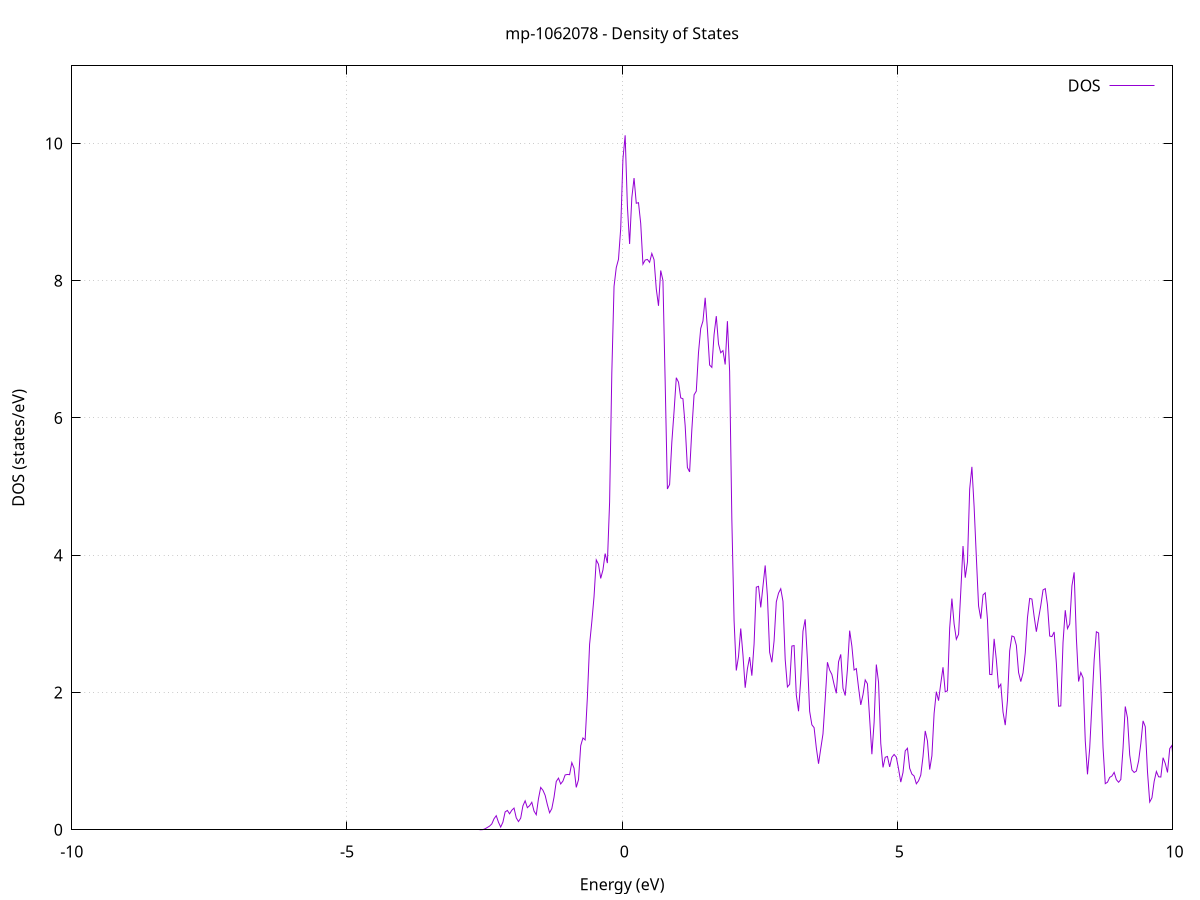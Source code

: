 set title 'mp-1062078 - Density of States'
set xlabel 'Energy (eV)'
set ylabel 'DOS (states/eV)'
set grid
set xrange [-10:10]
set yrange [0:11.130]
set xzeroaxis lt -1
set terminal png size 800,600
set output 'mp-1062078_dos_gnuplot.png'
plot '-' using 1:2 with lines title 'DOS'
-25.065900 0.000000
-25.025500 0.000000
-24.985100 0.000000
-24.944800 0.000000
-24.904400 0.000000
-24.864000 0.000000
-24.823600 0.000000
-24.783200 0.000000
-24.742800 0.000000
-24.702400 0.000000
-24.662000 0.000000
-24.621700 0.000000
-24.581300 0.000000
-24.540900 0.000000
-24.500500 0.000000
-24.460100 0.000000
-24.419700 0.000000
-24.379300 0.000000
-24.338900 0.000000
-24.298600 0.000000
-24.258200 0.000000
-24.217800 0.000000
-24.177400 0.000000
-24.137000 0.000000
-24.096600 0.000000
-24.056200 0.000000
-24.015900 0.000000
-23.975500 0.000000
-23.935100 0.000000
-23.894700 0.000000
-23.854300 0.000000
-23.813900 0.000000
-23.773500 0.000000
-23.733100 0.000000
-23.692800 0.000000
-23.652400 0.000000
-23.612000 0.000000
-23.571600 0.000000
-23.531200 0.000000
-23.490800 0.000000
-23.450400 0.000000
-23.410000 0.000000
-23.369700 0.000000
-23.329300 0.000000
-23.288900 0.000000
-23.248500 0.000000
-23.208100 0.000000
-23.167700 0.000000
-23.127300 0.000000
-23.087000 0.000000
-23.046600 0.000000
-23.006200 0.000000
-22.965800 0.000000
-22.925400 0.000000
-22.885000 0.000000
-22.844600 0.000000
-22.804200 0.000000
-22.763900 0.000000
-22.723500 0.000000
-22.683100 0.000000
-22.642700 0.000000
-22.602300 0.000000
-22.561900 0.000000
-22.521500 0.000000
-22.481100 0.000000
-22.440800 0.000000
-22.400400 0.000000
-22.360000 0.000000
-22.319600 0.000000
-22.279200 0.000000
-22.238800 0.000000
-22.198400 0.000000
-22.158100 0.000000
-22.117700 0.000000
-22.077300 0.000000
-22.036900 0.000000
-21.996500 0.000000
-21.956100 0.000000
-21.915700 0.000000
-21.875300 0.000000
-21.835000 0.000000
-21.794600 0.000000
-21.754200 0.000000
-21.713800 0.000000
-21.673400 0.000000
-21.633000 0.000000
-21.592600 0.000000
-21.552200 0.000000
-21.511900 0.005200
-21.471500 0.217100
-21.431100 2.889400
-21.390700 13.402800
-21.350300 26.013000
-21.309900 28.798000
-21.269500 20.493300
-21.229200 10.901700
-21.188800 16.950700
-21.148400 19.977100
-21.108000 7.896100
-21.067600 0.980800
-21.027200 0.037200
-20.986800 0.000400
-20.946400 0.000000
-20.906100 0.000000
-20.865700 0.000000
-20.825300 0.000000
-20.784900 0.000000
-20.744500 0.000000
-20.704100 0.000000
-20.663700 0.000000
-20.623300 0.000000
-20.583000 0.000000
-20.542600 0.000000
-20.502200 0.000000
-20.461800 0.000000
-20.421400 0.000000
-20.381000 0.000000
-20.340600 0.000000
-20.300300 0.000000
-20.259900 0.000000
-20.219500 0.000000
-20.179100 0.000000
-20.138700 0.000000
-20.098300 0.000000
-20.057900 0.000000
-20.017500 0.000000
-19.977200 0.000000
-19.936800 0.000000
-19.896400 0.000000
-19.856000 0.000000
-19.815600 0.000000
-19.775200 0.000000
-19.734800 0.000000
-19.694400 0.000000
-19.654100 0.000000
-19.613700 0.000000
-19.573300 0.000000
-19.532900 0.000000
-19.492500 0.000000
-19.452100 0.000000
-19.411700 0.000000
-19.371400 0.000000
-19.331000 0.000000
-19.290600 0.000000
-19.250200 0.000000
-19.209800 0.000000
-19.169400 0.000000
-19.129000 0.000000
-19.088600 0.000000
-19.048300 0.000000
-19.007900 0.000000
-18.967500 0.000000
-18.927100 0.000000
-18.886700 0.000000
-18.846300 0.000000
-18.805900 0.000000
-18.765500 0.000000
-18.725200 0.000000
-18.684800 0.000000
-18.644400 0.000000
-18.604000 0.000000
-18.563600 0.000000
-18.523200 0.000000
-18.482800 0.000000
-18.442500 0.000000
-18.402100 0.000000
-18.361700 0.000000
-18.321300 0.000000
-18.280900 0.000000
-18.240500 0.000000
-18.200100 0.000000
-18.159700 0.000000
-18.119400 0.000000
-18.079000 0.000000
-18.038600 0.000000
-17.998200 0.000000
-17.957800 0.000000
-17.917400 0.000000
-17.877000 0.000000
-17.836600 0.000000
-17.796300 0.000000
-17.755900 0.000000
-17.715500 0.000000
-17.675100 0.000000
-17.634700 0.000000
-17.594300 0.000000
-17.553900 0.000000
-17.513600 0.000000
-17.473200 0.000000
-17.432800 0.000000
-17.392400 0.000000
-17.352000 0.000000
-17.311600 0.000000
-17.271200 0.000000
-17.230800 0.000000
-17.190500 0.000000
-17.150100 0.000000
-17.109700 0.000000
-17.069300 0.000000
-17.028900 0.000000
-16.988500 0.000000
-16.948100 0.000000
-16.907700 0.000000
-16.867400 0.000000
-16.827000 0.000000
-16.786600 0.000000
-16.746200 0.000000
-16.705800 0.000000
-16.665400 0.000000
-16.625000 0.000000
-16.584700 0.000000
-16.544300 0.000000
-16.503900 0.000000
-16.463500 0.000000
-16.423100 0.000000
-16.382700 0.000000
-16.342300 0.000000
-16.301900 0.000000
-16.261600 0.000000
-16.221200 0.000000
-16.180800 0.000000
-16.140400 0.000000
-16.100000 0.000000
-16.059600 0.000000
-16.019200 0.000000
-15.978800 0.000000
-15.938500 0.000000
-15.898100 0.000000
-15.857700 0.000000
-15.817300 0.000000
-15.776900 0.000000
-15.736500 0.000000
-15.696100 0.000000
-15.655800 0.000000
-15.615400 0.000000
-15.575000 0.000000
-15.534600 0.000000
-15.494200 0.000000
-15.453800 0.000000
-15.413400 0.000000
-15.373000 0.000000
-15.332700 0.000000
-15.292300 0.000000
-15.251900 0.000000
-15.211500 0.000000
-15.171100 0.000000
-15.130700 0.000000
-15.090300 0.000000
-15.049900 0.000000
-15.009600 0.000000
-14.969200 0.000000
-14.928800 0.000000
-14.888400 0.000000
-14.848000 0.000000
-14.807600 0.000000
-14.767200 0.000000
-14.726900 0.000000
-14.686500 0.000000
-14.646100 0.000000
-14.605700 0.000000
-14.565300 0.000000
-14.524900 0.000000
-14.484500 0.000000
-14.444100 0.000000
-14.403800 0.000000
-14.363400 0.000000
-14.323000 0.000000
-14.282600 0.000000
-14.242200 0.000000
-14.201800 0.000000
-14.161400 0.000000
-14.121000 0.000000
-14.080700 0.000000
-14.040300 0.000000
-13.999900 0.000000
-13.959500 0.000000
-13.919100 0.000000
-13.878700 0.000000
-13.838300 0.000000
-13.798000 0.000000
-13.757600 0.000000
-13.717200 0.000000
-13.676800 0.000000
-13.636400 0.000000
-13.596000 0.000000
-13.555600 0.000000
-13.515200 0.000000
-13.474900 0.000000
-13.434500 0.000000
-13.394100 0.000000
-13.353700 0.000000
-13.313300 0.000000
-13.272900 0.000000
-13.232500 0.000000
-13.192200 0.000000
-13.151800 0.000000
-13.111400 0.000000
-13.071000 0.000000
-13.030600 0.000000
-12.990200 0.000000
-12.949800 0.000000
-12.909400 0.000000
-12.869100 0.000000
-12.828700 0.000000
-12.788300 0.000000
-12.747900 0.000000
-12.707500 0.000000
-12.667100 0.000000
-12.626700 0.000000
-12.586300 0.000000
-12.546000 0.000000
-12.505600 0.000000
-12.465200 0.000000
-12.424800 0.000000
-12.384400 0.000000
-12.344000 0.000000
-12.303600 0.000000
-12.263300 0.000000
-12.222900 0.000000
-12.182500 0.000000
-12.142100 0.000000
-12.101700 0.000000
-12.061300 0.000000
-12.020900 0.000000
-11.980500 0.000000
-11.940200 0.000000
-11.899800 0.000000
-11.859400 0.000000
-11.819000 0.000000
-11.778600 0.000000
-11.738200 0.000000
-11.697800 0.000000
-11.657400 0.000000
-11.617100 0.000000
-11.576700 0.000000
-11.536300 0.000000
-11.495900 0.000000
-11.455500 0.000000
-11.415100 0.000000
-11.374700 0.000000
-11.334400 0.000000
-11.294000 0.000000
-11.253600 0.000000
-11.213200 0.000000
-11.172800 0.000000
-11.132400 0.000000
-11.092000 0.000000
-11.051600 0.000000
-11.011300 0.000000
-10.970900 0.000000
-10.930500 0.000000
-10.890100 0.000000
-10.849700 0.000000
-10.809300 0.000000
-10.768900 0.000000
-10.728500 0.000000
-10.688200 0.000000
-10.647800 0.000000
-10.607400 0.000000
-10.567000 0.000000
-10.526600 0.000000
-10.486200 0.000000
-10.445800 0.000000
-10.405500 0.000000
-10.365100 0.000000
-10.324700 0.000000
-10.284300 0.000000
-10.243900 0.000000
-10.203500 0.000000
-10.163100 0.000000
-10.122700 0.000000
-10.082400 0.000000
-10.042000 0.000000
-10.001600 0.000000
-9.961200 0.000000
-9.920800 0.000000
-9.880400 0.000000
-9.840000 0.000000
-9.799600 0.000000
-9.759300 0.000000
-9.718900 0.000000
-9.678500 0.000000
-9.638100 0.000000
-9.597700 0.000000
-9.557300 0.000000
-9.516900 0.000000
-9.476600 0.000000
-9.436200 0.000000
-9.395800 0.000000
-9.355400 0.000000
-9.315000 0.000000
-9.274600 0.000000
-9.234200 0.000000
-9.193800 0.000000
-9.153500 0.000000
-9.113100 0.000000
-9.072700 0.000000
-9.032300 0.000000
-8.991900 0.000000
-8.951500 0.000000
-8.911100 0.000000
-8.870700 0.000000
-8.830400 0.000000
-8.790000 0.000000
-8.749600 0.000000
-8.709200 0.000000
-8.668800 0.000000
-8.628400 0.000000
-8.588000 0.000000
-8.547700 0.000000
-8.507300 0.000000
-8.466900 0.000000
-8.426500 0.000000
-8.386100 0.000000
-8.345700 0.000000
-8.305300 0.000000
-8.264900 0.000000
-8.224600 0.000000
-8.184200 0.000000
-8.143800 0.000000
-8.103400 0.000000
-8.063000 0.000000
-8.022600 0.000000
-7.982200 0.000000
-7.941800 0.000000
-7.901500 0.000000
-7.861100 0.000000
-7.820700 0.000000
-7.780300 0.000000
-7.739900 0.000000
-7.699500 0.000000
-7.659100 0.000000
-7.618800 0.000000
-7.578400 0.000000
-7.538000 0.000000
-7.497600 0.000000
-7.457200 0.000000
-7.416800 0.000000
-7.376400 0.000000
-7.336000 0.000000
-7.295700 0.000000
-7.255300 0.000000
-7.214900 0.000000
-7.174500 0.000000
-7.134100 0.000000
-7.093700 0.000000
-7.053300 0.000000
-7.012900 0.000000
-6.972600 0.000000
-6.932200 0.000000
-6.891800 0.000000
-6.851400 0.000000
-6.811000 0.000000
-6.770600 0.000000
-6.730200 0.000000
-6.689900 0.000000
-6.649500 0.000000
-6.609100 0.000000
-6.568700 0.000000
-6.528300 0.000000
-6.487900 0.000000
-6.447500 0.000000
-6.407100 0.000000
-6.366800 0.000000
-6.326400 0.000000
-6.286000 0.000000
-6.245600 0.000000
-6.205200 0.000000
-6.164800 0.000000
-6.124400 0.000000
-6.084000 0.000000
-6.043700 0.000000
-6.003300 0.000000
-5.962900 0.000000
-5.922500 0.000000
-5.882100 0.000000
-5.841700 0.000000
-5.801300 0.000000
-5.761000 0.000000
-5.720600 0.000000
-5.680200 0.000000
-5.639800 0.000000
-5.599400 0.000000
-5.559000 0.000000
-5.518600 0.000000
-5.478200 0.000000
-5.437900 0.000000
-5.397500 0.000000
-5.357100 0.000000
-5.316700 0.000000
-5.276300 0.000000
-5.235900 0.000000
-5.195500 0.000000
-5.155100 0.000000
-5.114800 0.000000
-5.074400 0.000000
-5.034000 0.000000
-4.993600 0.000000
-4.953200 0.000000
-4.912800 0.000000
-4.872400 0.000000
-4.832100 0.000000
-4.791700 0.000000
-4.751300 0.000000
-4.710900 0.000000
-4.670500 0.000000
-4.630100 0.000000
-4.589700 0.000000
-4.549300 0.000000
-4.509000 0.000000
-4.468600 0.000000
-4.428200 0.000000
-4.387800 0.000000
-4.347400 0.000000
-4.307000 0.000000
-4.266600 0.000000
-4.226200 0.000000
-4.185900 0.000000
-4.145500 0.000000
-4.105100 0.000000
-4.064700 0.000000
-4.024300 0.000000
-3.983900 0.000000
-3.943500 0.000000
-3.903200 0.000000
-3.862800 0.000000
-3.822400 0.000000
-3.782000 0.000000
-3.741600 0.000000
-3.701200 0.000000
-3.660800 0.000000
-3.620400 0.000000
-3.580100 0.000000
-3.539700 0.000000
-3.499300 0.000000
-3.458900 0.000000
-3.418500 0.000000
-3.378100 0.000000
-3.337700 0.000000
-3.297300 0.000000
-3.257000 0.000000
-3.216600 0.000000
-3.176200 0.000000
-3.135800 0.000000
-3.095400 0.000000
-3.055000 0.000000
-3.014600 0.000000
-2.974300 0.000000
-2.933900 0.000000
-2.893500 0.000000
-2.853100 0.000000
-2.812700 0.000000
-2.772300 0.000000
-2.731900 0.000000
-2.691500 0.000000
-2.651200 0.000000
-2.610800 0.000000
-2.570400 0.000100
-2.530000 0.002500
-2.489600 0.014700
-2.449200 0.033900
-2.408800 0.053700
-2.368400 0.084900
-2.328100 0.160300
-2.287700 0.205400
-2.247300 0.110400
-2.206900 0.039400
-2.166500 0.110800
-2.126100 0.259900
-2.085700 0.282100
-2.045400 0.232500
-2.005000 0.284600
-1.964600 0.316100
-1.924200 0.174300
-1.883800 0.119700
-1.843400 0.169000
-1.803000 0.348900
-1.762600 0.422100
-1.722300 0.322200
-1.681900 0.351100
-1.641500 0.400600
-1.601100 0.272500
-1.560700 0.219300
-1.520300 0.452700
-1.479900 0.617500
-1.439500 0.576200
-1.399200 0.502100
-1.358800 0.366300
-1.318400 0.248000
-1.278000 0.307800
-1.237600 0.475000
-1.197200 0.703900
-1.156800 0.752600
-1.116500 0.667400
-1.076100 0.709300
-1.035700 0.799000
-0.995300 0.806000
-0.954900 0.803000
-0.914500 0.978500
-0.874100 0.897300
-0.833700 0.617400
-0.793400 0.728700
-0.753000 1.224600
-0.712600 1.337500
-0.672200 1.309200
-0.631800 1.929700
-0.591400 2.702400
-0.551000 3.030200
-0.510600 3.397700
-0.470300 3.932000
-0.429900 3.869200
-0.389500 3.662200
-0.349100 3.785200
-0.308700 4.024000
-0.268300 3.885700
-0.227900 4.774400
-0.187600 6.659400
-0.147200 7.917100
-0.106800 8.191000
-0.066400 8.312000
-0.026000 8.762500
0.014400 9.771700
0.054800 10.118200
0.095200 9.090700
0.135500 8.535400
0.175900 9.209400
0.216300 9.496000
0.256700 9.128200
0.297100 9.136600
0.337500 8.833500
0.377900 8.240300
0.418300 8.300700
0.458600 8.310200
0.499000 8.267900
0.539400 8.396700
0.579800 8.305600
0.620200 7.880200
0.660600 7.634300
0.701000 8.148800
0.741300 8.004000
0.781700 6.524700
0.822100 4.965200
0.862500 5.030800
0.902900 5.648400
0.943300 6.095200
0.983700 6.586500
1.024100 6.522000
1.064400 6.292800
1.104800 6.279700
1.145200 5.885500
1.185600 5.277300
1.226000 5.214100
1.266400 5.829300
1.306800 6.337200
1.347200 6.390900
1.387500 6.955000
1.427900 7.304700
1.468300 7.412200
1.508700 7.751300
1.549100 7.297800
1.589500 6.771000
1.629900 6.737100
1.670200 7.213400
1.710600 7.483800
1.751000 7.077400
1.791400 6.950000
1.831800 6.981500
1.872200 6.779000
1.912600 7.410800
1.953000 6.677600
1.993300 4.518300
2.033700 3.049800
2.074100 2.320600
2.114500 2.525400
2.154900 2.932700
2.195300 2.548900
2.235700 2.069600
2.276100 2.346100
2.316400 2.516600
2.356800 2.245500
2.397200 2.706400
2.437600 3.535100
2.478000 3.546600
2.518400 3.240000
2.558800 3.548700
2.599100 3.851500
2.639500 3.404800
2.679900 2.586300
2.720300 2.440000
2.760700 2.752600
2.801100 3.320600
2.841500 3.447600
2.881900 3.511700
2.922200 3.328800
2.962600 2.482500
3.003000 2.080900
3.043400 2.118700
3.083800 2.676800
3.124200 2.684100
3.164600 1.964700
3.205000 1.727000
3.245300 2.190400
3.285700 2.892900
3.326100 3.066700
3.366500 2.476300
3.406900 1.726100
3.447300 1.529600
3.487700 1.488400
3.528000 1.195500
3.568400 0.961900
3.608800 1.182500
3.649200 1.397100
3.689600 1.896400
3.730000 2.440900
3.770400 2.326800
3.810800 2.262500
3.851100 2.116800
3.891500 1.988300
3.931900 2.446600
3.972300 2.555500
4.012700 2.061400
4.053100 1.955500
4.093500 2.337100
4.133900 2.901600
4.174200 2.676400
4.214600 2.327500
4.255000 2.348400
4.295400 2.071800
4.335800 1.819600
4.376200 1.968000
4.416600 2.183300
4.456900 2.127100
4.497300 1.617100
4.537700 1.100500
4.578100 1.564600
4.618500 2.407500
4.658900 2.149500
4.699300 1.257200
4.739700 0.908500
4.780000 1.056500
4.820400 1.068500
4.860800 0.915900
4.901200 1.056500
4.941600 1.097400
4.982000 1.058500
5.022400 0.887500
5.062800 0.694400
5.103100 0.835500
5.143500 1.149500
5.183900 1.188100
5.224300 0.896400
5.264700 0.811900
5.305100 0.783900
5.345500 0.669900
5.385800 0.713000
5.426200 0.796600
5.466600 1.065600
5.507000 1.440400
5.547400 1.294400
5.587800 0.877400
5.628200 1.077600
5.668600 1.696200
5.708900 2.012500
5.749300 1.881100
5.789700 2.132000
5.830100 2.368000
5.870500 2.009500
5.910900 2.025700
5.951300 2.938500
5.991700 3.368900
6.032000 2.998800
6.072400 2.775400
6.112800 2.848300
6.153200 3.473700
6.193600 4.134000
6.234000 3.672900
6.274400 3.900500
6.314700 4.965400
6.355100 5.287900
6.395500 4.704900
6.435900 3.971800
6.476300 3.261200
6.516700 3.074500
6.557100 3.421000
6.597500 3.452000
6.637800 3.064100
6.678200 2.264000
6.718600 2.260700
6.759000 2.781700
6.799400 2.475800
6.839800 2.072300
6.880200 2.120900
6.920500 1.714900
6.960900 1.524800
7.001300 1.885800
7.041700 2.607900
7.082100 2.824300
7.122500 2.809600
7.162900 2.686900
7.203300 2.290100
7.243600 2.158800
7.284000 2.284600
7.324400 2.576300
7.364800 3.091000
7.405200 3.370800
7.445600 3.361300
7.486000 3.108400
7.526400 2.885700
7.566700 3.081400
7.607100 3.268600
7.647500 3.494100
7.687900 3.513400
7.728300 3.278200
7.768700 2.822800
7.809100 2.814700
7.849400 2.882700
7.889800 2.426000
7.930200 1.800600
7.970600 1.804300
8.011000 2.731000
8.051400 3.199000
8.091800 2.931200
8.132200 2.997500
8.172500 3.553800
8.212900 3.750900
8.253300 2.794500
8.293700 2.160300
8.334100 2.291600
8.374500 2.213300
8.414900 1.296400
8.455300 0.807800
8.495600 1.189100
8.536000 1.829300
8.576400 2.472200
8.616800 2.884900
8.657200 2.867400
8.697600 2.100900
8.738000 1.196300
8.778300 0.672200
8.818700 0.692800
8.859100 0.763300
8.899500 0.783200
8.939900 0.836900
8.980300 0.730100
9.020700 0.692300
9.061100 0.732400
9.101400 1.189000
9.141800 1.796200
9.182200 1.630800
9.222600 1.089500
9.263000 0.871800
9.303400 0.834900
9.343800 0.855600
9.384200 1.002600
9.424500 1.257700
9.464900 1.586700
9.505300 1.502000
9.545700 0.844600
9.586100 0.404400
9.626500 0.466200
9.666900 0.704900
9.707200 0.849200
9.747600 0.772000
9.788000 0.768400
9.828400 1.050200
9.868800 0.965900
9.909200 0.835300
9.949600 1.182800
9.990000 1.229400
10.030300 0.806100
10.070700 0.556000
10.111100 0.541000
10.151500 0.557900
10.191900 0.453900
10.232300 0.518700
10.272700 0.770200
10.313100 0.737100
10.353400 0.657800
10.393800 0.688900
10.434200 0.825300
10.474600 1.177800
10.515000 1.288400
10.555400 1.303100
10.595800 1.057600
10.636100 0.865200
10.676500 0.783200
10.716900 0.504900
10.757300 0.516300
10.797700 0.875700
10.838100 0.958100
10.878500 0.691400
10.918900 0.365700
10.959200 0.289200
10.999600 0.591300
11.040000 0.771000
11.080400 0.706800
11.120800 0.608100
11.161200 0.443700
11.201600 0.626700
11.242000 0.772100
11.282300 0.687400
11.322700 0.523200
11.363100 0.397400
11.403500 0.548700
11.443900 0.691700
11.484300 0.826400
11.524700 1.004800
11.565000 0.946700
11.605400 0.684100
11.645800 0.586200
11.686200 0.641600
11.726600 0.559600
11.767000 0.739600
11.807400 0.640700
11.847800 0.387400
11.888100 0.666500
11.928500 0.848700
11.968900 0.703300
12.009300 0.483100
12.049700 0.334400
12.090100 0.546800
12.130500 0.745300
12.170900 0.564600
12.211200 0.399700
12.251600 0.411500
12.292000 0.660500
12.332400 0.979200
12.372800 1.076100
12.413200 1.482500
12.453600 1.998800
12.493900 2.149100
12.534300 2.283100
12.574700 2.905600
12.615100 3.036900
12.655500 3.199800
12.695900 3.740500
12.736300 3.446400
12.776700 2.753900
12.817000 2.297300
12.857400 1.878100
12.897800 1.500100
12.938200 1.202600
12.978600 1.143400
13.019000 1.491000
13.059400 2.153100
13.099800 2.215300
13.140100 1.979800
13.180500 2.191700
13.220900 2.528800
13.261300 2.692500
13.301700 2.878100
13.342100 2.363500
13.382500 1.800800
13.422800 1.884400
13.463200 1.830900
13.503600 1.622000
13.544000 2.053200
13.584400 2.199900
13.624800 1.900600
13.665200 1.666400
13.705600 1.437200
13.745900 1.502300
13.786300 2.278400
13.826700 3.337300
13.867100 3.411600
13.907500 2.934800
13.947900 2.263800
13.988300 1.598900
14.028700 1.424700
14.069000 1.442900
14.109400 1.363300
14.149800 1.363700
14.190200 1.500500
14.230600 1.735500
14.271000 1.793300
14.311400 1.721600
14.351700 1.387700
14.392100 1.423300
14.432500 2.026700
14.472900 2.103500
14.513300 2.069400
14.553700 1.945900
14.594100 1.696800
14.634500 1.610800
14.674800 2.011800
14.715200 2.972900
14.755600 3.305800
14.796000 2.739900
14.836400 2.589300
14.876800 2.560800
14.917200 2.212000
14.957600 2.253600
14.997900 2.311600
15.038300 2.250200
15.078700 2.217700
15.119100 2.110600
15.159500 1.868700
15.199900 1.854600
15.240300 1.737400
15.280600 1.765200
15.321000 2.221700
15.361400 2.354400
15.401800 2.274400
15.442200 2.393000
15.482600 2.265300
15.523000 1.705200
15.563400 1.281100
15.603700 1.133700
15.644100 1.247700
15.684500 1.171800
15.724900 0.969200
15.765300 1.047900
15.805700 1.366700
15.846100 1.332000
15.886500 1.218800
15.926800 1.223900
15.967200 1.119200
16.007600 1.004900
16.048000 0.978200
16.088400 1.370500
16.128800 1.842000
16.169200 1.953200
16.209500 2.032100
16.249900 2.044800
16.290300 1.622900
16.330700 1.614000
16.371100 1.781400
16.411500 1.628300
16.451900 1.490600
16.492300 1.401100
16.532600 1.425000
16.573000 1.601000
16.613400 1.718900
16.653800 1.781700
16.694200 2.174100
16.734600 2.187700
16.775000 1.812200
16.815400 1.702500
16.855700 1.534700
16.896100 1.528100
16.936500 2.110800
16.976900 2.483200
17.017300 2.197900
17.057700 1.908400
17.098100 1.565700
17.138400 1.507200
17.178800 1.847000
17.219200 2.221100
17.259600 2.481400
17.300000 2.589200
17.340400 2.306600
17.380800 1.887600
17.421200 1.757800
17.461500 2.213800
17.501900 2.377700
17.542300 1.973800
17.582700 1.925600
17.623100 2.358400
17.663500 2.578300
17.703900 2.465300
17.744300 2.583400
17.784600 2.828900
17.825000 3.062900
17.865400 3.034400
17.905800 2.624900
17.946200 2.431400
17.986600 2.666500
18.027000 2.459800
18.067300 1.944200
18.107700 2.194100
18.148100 2.500200
18.188500 2.510300
18.228900 2.454000
18.269300 2.179600
18.309700 1.787600
18.350100 1.758300
18.390400 2.106300
18.430800 2.432900
18.471200 2.267100
18.511600 1.702900
18.552000 1.418200
18.592400 1.784200
18.632800 2.162000
18.673200 2.473000
18.713500 2.974600
18.753900 3.300100
18.794300 3.110100
18.834700 2.469200
18.875100 1.700500
18.915500 1.183700
18.955900 1.262200
18.996200 1.748700
19.036600 1.865300
19.077000 1.664900
19.117400 1.824800
19.157800 2.191900
19.198200 2.258700
19.238600 2.118000
19.279000 2.114800
19.319300 2.486600
19.359700 2.834900
19.400100 2.613800
19.440500 2.493700
19.480900 3.127200
19.521300 3.226800
19.561700 2.024600
19.602100 1.132900
19.642400 1.144500
19.682800 1.353300
19.723200 1.798100
19.763600 2.304000
19.804000 2.335000
19.844400 2.391300
19.884800 2.487700
19.925100 1.987200
19.965500 1.538700
20.005900 1.709000
20.046300 1.886200
20.086700 1.667500
20.127100 1.393400
20.167500 1.146400
20.207900 0.994600
20.248200 1.329300
20.288600 2.240200
20.329000 2.357600
20.369400 2.154400
20.409800 2.195400
20.450200 2.288400
20.490600 2.340700
20.531000 2.168200
20.571300 2.254400
20.611700 2.359500
20.652100 2.437500
20.692500 2.342500
20.732900 2.066100
20.773300 2.440800
20.813700 2.948200
20.854000 2.630000
20.894400 2.513900
20.934800 2.826400
20.975200 2.987100
21.015600 3.487000
21.056000 3.839000
21.096400 3.576300
21.136800 3.073200
21.177100 2.493000
21.217500 2.634700
21.257900 3.121500
21.298300 3.065800
21.338700 2.945700
21.379100 2.891800
21.419500 2.978500
21.459900 2.896100
21.500200 2.494100
21.540600 2.413900
21.581000 2.785400
21.621400 2.703300
21.661800 2.160400
21.702200 1.713100
21.742600 1.617500
21.782900 1.972500
21.823300 2.445300
21.863700 2.480200
21.904100 1.924000
21.944500 1.857300
21.984900 1.921500
22.025300 1.689000
22.065700 1.978700
22.106000 2.823800
22.146400 2.802000
22.186800 1.990000
22.227200 1.804400
22.267600 2.410300
22.308000 2.761800
22.348400 2.788100
22.388800 2.553700
22.429100 2.114100
22.469500 2.095000
22.509900 2.549400
22.550300 2.616000
22.590700 2.268800
22.631100 1.755500
22.671500 1.697100
22.711800 2.175400
22.752200 2.429000
22.792600 2.462000
22.833000 2.569300
22.873400 2.396100
22.913800 2.131700
22.954200 2.087700
22.994600 2.030600
23.034900 1.962600
23.075300 1.928800
23.115700 1.760500
23.156100 1.753000
23.196500 2.136900
23.236900 2.181900
23.277300 2.035400
23.317700 2.119400
23.358000 2.098000
23.398400 2.157400
23.438800 2.078800
23.479200 1.893000
23.519600 1.825600
23.560000 2.037800
23.600400 2.164000
23.640700 2.260000
23.681100 2.707600
23.721500 2.597400
23.761900 2.039700
23.802300 1.784500
23.842700 1.580600
23.883100 1.485000
23.923500 2.020500
23.963800 2.329000
24.004200 2.512600
24.044600 2.627600
24.085000 2.382500
24.125400 2.265900
24.165800 2.207400
24.206200 2.117000
24.246600 2.390300
24.286900 2.789600
24.327300 3.262100
24.367700 3.357000
24.408100 2.687400
24.448500 2.216200
24.488900 2.150200
24.529300 1.988800
24.569600 1.906700
24.610000 2.008800
24.650400 2.309000
24.690800 2.334600
24.731200 2.143400
24.771600 2.009200
24.812000 2.040700
24.852400 1.800800
24.892700 1.822400
24.933100 2.165900
24.973500 2.703600
25.013900 3.094800
25.054300 2.928500
25.094700 2.560900
25.135100 2.246200
25.175500 2.092500
25.215800 3.863700
25.256200 17.399800
25.296600 42.376600
25.337000 36.019100
25.377400 11.942900
25.417800 3.763700
25.458200 2.752300
25.498500 2.598700
25.538900 2.657800
25.579300 9.590600
25.619700 46.736200
25.660100 85.969700
25.700500 51.810600
25.740900 11.935200
25.781300 3.153800
25.821600 2.012500
25.862000 1.514600
25.902400 1.730900
25.942800 2.279900
25.983200 2.982900
26.023600 3.168200
26.064000 2.913600
26.104300 3.141700
26.144700 3.397700
26.185100 2.554900
26.225500 1.590900
26.265900 1.383000
26.306300 1.899300
26.346700 2.561200
26.387100 3.054400
26.427400 3.713000
26.467800 4.243500
26.508200 3.880100
26.548600 3.381600
26.589000 3.175200
26.629400 2.933500
26.669800 2.797100
26.710200 3.038900
26.750500 3.173400
26.790900 3.474000
26.831300 3.392200
26.871700 2.952000
26.912100 2.629200
26.952500 2.401700
26.992900 2.445000
27.033200 2.498700
27.073600 2.532100
27.114000 2.511900
27.154400 2.423800
27.194800 2.474600
27.235200 2.370900
27.275600 2.340600
27.316000 2.191900
27.356300 2.233800
27.396700 2.273500
27.437100 2.101300
27.477500 2.028900
27.517900 1.830600
27.558300 1.732400
27.598700 1.637200
27.639100 1.564700
27.679400 2.008400
27.719800 2.035400
27.760200 1.507500
27.800600 1.641200
27.841000 2.294000
27.881400 2.521300
27.921800 2.358700
27.962100 2.644100
28.002500 2.642700
28.042900 2.380700
28.083300 2.476200
28.123700 2.455500
28.164100 1.963800
28.204500 1.930300
28.244900 2.471100
28.285200 2.947800
28.325600 2.705800
28.366000 2.167600
28.406400 2.021200
28.446800 1.887900
28.487200 1.727100
28.527600 1.851700
28.568000 2.018600
28.608300 2.010800
28.648700 2.218300
28.689100 2.329000
28.729500 2.154600
28.769900 1.888000
28.810300 2.083500
28.850700 2.332100
28.891000 2.195000
28.931400 2.157600
28.971800 2.459800
29.012200 2.281700
29.052600 1.534600
29.093000 1.407800
29.133400 1.962900
29.173800 2.391300
29.214100 2.262600
29.254500 1.967200
29.294900 2.513700
29.335300 3.310200
29.375700 2.975400
29.416100 2.233900
29.456500 1.929600
29.496900 1.998000
29.537200 2.651900
29.577600 3.332900
29.618000 3.368400
29.658400 3.316800
29.698800 2.995000
29.739200 2.512700
29.779600 2.243000
29.819900 2.190900
29.860300 2.331600
29.900700 2.534200
29.941100 3.014500
29.981500 3.363300
30.021900 3.139900
30.062300 3.000600
30.102700 3.113400
30.143000 3.172900
30.183400 2.647400
30.223800 2.230900
30.264200 2.648000
30.304600 3.527900
30.345000 3.607600
30.385400 2.433000
30.425800 1.875800
30.466100 2.247900
30.506500 3.009100
30.546900 3.102200
30.587300 2.006300
30.627700 1.257100
30.668100 1.360600
30.708500 1.973300
30.748800 2.582100
30.789200 2.817100
30.829600 2.776900
30.870000 2.738400
30.910400 2.944700
30.950800 2.773400
30.991200 2.420700
31.031600 2.264000
31.071900 1.709500
31.112300 1.421400
31.152700 1.810000
31.193100 2.080200
31.233500 2.526800
31.273900 2.616300
31.314300 2.153500
31.354700 1.920300
31.395000 1.983800
31.435400 2.162400
31.475800 2.601300
31.516200 2.799900
31.556600 2.344200
31.597000 2.608100
31.637400 3.530800
31.677700 3.472600
31.718100 2.822000
31.758500 2.412800
31.798900 2.214200
31.839300 2.400600
31.879700 2.611500
31.920100 2.814700
31.960500 2.895300
32.000800 2.807300
32.041200 2.948100
32.081600 3.069100
32.122000 2.617300
32.162400 2.200900
32.202800 2.450100
32.243200 2.720200
32.283600 3.209900
32.323900 3.274200
32.364300 2.870200
32.404700 2.601400
32.445100 2.610200
32.485500 2.617400
32.525900 2.962700
32.566300 3.521300
32.606600 3.761300
32.647000 3.690600
32.687400 3.564900
32.727800 3.546500
32.768200 3.137800
32.808600 2.690800
32.849000 3.238800
32.889400 3.297000
32.929700 2.683300
32.970100 2.366000
33.010500 2.782700
33.050900 3.383600
33.091300 3.463400
33.131700 3.176000
33.172100 2.789500
33.212500 2.578600
33.252800 2.620500
33.293200 2.567800
33.333600 2.874200
33.374000 3.678400
33.414400 3.702100
33.454800 2.914400
33.495200 2.358300
33.535500 2.332700
33.575900 2.359300
33.616300 2.371800
33.656700 2.836700
33.697100 3.907600
33.737500 3.920200
33.777900 2.586400
33.818300 2.043000
33.858600 2.015400
33.899000 1.990500
33.939400 2.418000
33.979800 2.380200
34.020200 2.004000
34.060600 2.496600
34.101000 3.351800
34.141400 3.813400
34.181700 3.697000
34.222100 2.987200
34.262500 2.617600
34.302900 2.780000
34.343300 2.538700
34.383700 2.404900
34.424100 2.348700
34.464400 2.023100
34.504800 2.027700
34.545200 2.317700
34.585600 2.756100
34.626000 3.148600
34.666400 2.910400
34.706800 2.552900
34.747200 2.308200
34.787500 2.677500
34.827900 3.527800
34.868300 3.694200
34.908700 3.174400
34.949100 2.957000
34.989500 2.824100
35.029900 2.425800
35.070300 2.268900
35.110600 2.196200
35.151000 2.169300
35.191400 2.554900
35.231800 3.272000
35.272200 3.673200
35.312600 3.718000
35.353000 4.244500
35.393300 4.485700
35.433700 4.676700
35.474100 5.584800
35.514500 5.722900
35.554900 5.524500
35.595300 5.818400
35.635700 5.871500
35.676100 6.349200
35.716400 6.646900
35.756800 6.107400
35.797200 5.767900
35.837600 5.162300
35.878000 4.283300
35.918400 3.558400
35.958800 3.350200
35.999200 3.750700
36.039500 3.700700
36.079900 3.249300
36.120300 3.483700
36.160700 3.357400
36.201100 3.121900
36.241500 3.346700
36.281900 3.373800
36.322200 2.947800
36.362600 2.702600
36.403000 3.144200
36.443400 3.362000
36.483800 3.245000
36.524200 3.676200
36.564600 4.062100
36.605000 3.969800
36.645300 3.545200
36.685700 2.791800
36.726100 2.533600
36.766500 2.563700
36.806900 2.676300
36.847300 2.875200
36.887700 3.100900
36.928100 3.158200
36.968400 2.997200
37.008800 2.566900
37.049200 2.814800
37.089600 3.588500
37.130000 3.406000
37.170400 2.735200
37.210800 2.318800
37.251100 2.175500
37.291500 2.287600
37.331900 2.612900
37.372300 2.881800
37.412700 2.840000
37.453100 2.661100
37.493500 2.575800
37.533900 2.817100
37.574200 2.878500
37.614600 2.370500
37.655000 1.996600
37.695400 1.988500
37.735800 1.976300
37.776200 2.202200
37.816600 3.016100
37.857000 4.230400
37.897300 4.216000
37.937700 2.977200
37.978100 2.298000
38.018500 2.420900
38.058900 2.932500
38.099300 3.634800
38.139700 3.742200
38.180000 3.125900
38.220400 2.884800
38.260800 3.099600
38.301200 3.465400
38.341600 3.349400
38.382000 3.015500
38.422400 3.028700
38.462800 2.944500
38.503100 2.548200
38.543500 2.372200
38.583900 2.470500
38.624300 2.598800
38.664700 3.105000
38.705100 3.300200
38.745500 2.703200
38.785900 2.119200
38.826200 2.083200
38.866600 2.642200
38.907000 3.235900
38.947400 3.166900
38.987800 3.115400
39.028200 3.222800
39.068600 2.956800
39.108900 2.654300
39.149300 2.295200
39.189700 2.245300
39.230100 2.445100
39.270500 2.752400
39.310900 3.128800
39.351300 2.913100
39.391700 2.336700
39.432000 2.572100
39.472400 3.503600
39.512800 3.869400
39.553200 3.568600
39.593600 3.126700
39.634000 3.298700
39.674400 3.318600
39.714800 3.094100
39.755100 3.424500
39.795500 3.702000
39.835900 3.785300
39.876300 4.018100
39.916700 3.896000
39.957100 3.079700
39.997500 2.386500
40.037800 2.477100
40.078200 3.049000
40.118600 3.061000
40.159000 2.942500
40.199400 2.857700
40.239800 2.574500
40.280200 2.557000
40.320600 3.015200
40.360900 3.474200
40.401300 3.344100
40.441700 3.162000
40.482100 3.075300
40.522500 2.758200
40.562900 2.505400
40.603300 2.682000
40.643700 2.905000
40.684000 2.667500
40.724400 2.695400
40.764800 3.305500
40.805200 4.076100
40.845600 4.285800
40.886000 3.385600
40.926400 2.834300
40.966700 3.347500
41.007100 3.276400
41.047500 3.206600
41.087900 3.641800
41.128300 3.682600
41.168700 3.796800
41.209100 3.793200
41.249500 3.870300
41.289800 4.030900
41.330200 3.426100
41.370600 2.766700
41.411000 2.380100
41.451400 2.542300
41.491800 3.607400
41.532200 3.836700
41.572600 2.794800
41.612900 2.218300
41.653300 2.793200
41.693700 3.621400
41.734100 3.799700
41.774500 3.509200
41.814900 3.015600
41.855300 2.679800
41.895600 2.461800
41.936000 2.079400
41.976400 2.331400
42.016800 3.188300
42.057200 4.008500
42.097600 3.977700
42.138000 3.275900
42.178400 3.137900
42.218700 3.411300
42.259100 3.067900
42.299500 2.527200
42.339900 2.612300
42.380300 3.014400
42.420700 2.890000
42.461100 2.684900
42.501500 3.024100
42.541800 2.822100
42.582200 2.787200
42.622600 2.976200
42.663000 2.771000
42.703400 2.257400
42.743800 2.288700
42.784200 2.768700
42.824500 3.430800
42.864900 3.997900
42.905300 3.919700
42.945700 3.282200
42.986100 2.110500
43.026500 1.673500
43.066900 2.740700
43.107300 3.928100
43.147600 4.275700
43.188000 3.930600
43.228400 3.064400
43.268800 2.241700
43.309200 2.246500
43.349600 2.060200
43.390000 1.782700
43.430400 2.369500
43.470700 3.005500
43.511100 2.883800
43.551500 3.026300
43.591900 3.549100
43.632300 3.659300
43.672700 3.466600
43.713100 3.131500
43.753400 3.006900
43.793800 3.210100
43.834200 3.521000
43.874600 3.527500
43.915000 3.014500
43.955400 2.745500
43.995800 2.764800
44.036200 2.842200
44.076500 3.115000
44.116900 3.355700
44.157300 3.084800
44.197700 2.418300
44.238100 2.259100
44.278500 2.561900
44.318900 3.180100
44.359300 3.242400
44.399600 2.955500
44.440000 2.682900
44.480400 2.762300
44.520800 2.947000
44.561200 2.606900
44.601600 1.978600
44.642000 1.882700
44.682300 2.692600
44.722700 3.145100
44.763100 3.095300
44.803500 2.932900
44.843900 2.587200
44.884300 2.676700
44.924700 3.418400
44.965100 4.024800
45.005400 3.703500
45.045800 3.155900
45.086200 3.449400
45.126600 3.931300
45.167000 3.923900
45.207400 3.383000
45.247800 2.839000
45.288100 3.075000
45.328500 2.946500
45.368900 2.595800
45.409300 2.762100
45.449700 3.208300
45.490100 3.431200
45.530500 3.257100
45.570900 2.978600
45.611200 2.663900
45.651600 2.743400
45.692000 3.594700
45.732400 4.126400
45.772800 3.844900
45.813200 3.360200
45.853600 3.103300
45.894000 2.943000
45.934300 3.014200
45.974700 3.241400
46.015100 3.482200
46.055500 3.426800
46.095900 3.388100
46.136300 3.733500
46.176700 3.609300
46.217000 2.721500
46.257400 2.237300
46.297800 2.312100
46.338200 2.832900
46.378600 3.111300
46.419000 3.264100
46.459400 3.557000
46.499800 3.525300
46.540100 3.471100
46.580500 3.222600
46.620900 2.768600
46.661300 2.426000
46.701700 2.785600
46.742100 3.155100
46.782500 3.093300
46.822900 2.999100
46.863200 3.284900
46.903600 3.965600
46.944000 4.298300
46.984400 4.051800
47.024800 3.935900
47.065200 4.154600
47.105600 4.126200
47.145900 3.848700
47.186300 2.969600
47.226700 2.305800
47.267100 2.880500
47.307500 3.690600
47.347900 3.713300
47.388300 3.576100
47.428700 3.562500
47.469000 3.366100
47.509400 2.995500
47.549800 2.614000
47.590200 2.947000
47.630600 3.406400
47.671000 2.925000
47.711400 2.676400
47.751800 2.612200
47.792100 2.583900
47.832500 3.090200
47.872900 4.067500
47.913300 5.024800
47.953700 4.689800
47.994100 3.301200
48.034500 3.137400
48.074800 3.251600
48.115200 2.609900
48.155600 2.455600
48.196000 3.105400
48.236400 3.425500
48.276800 3.486500
48.317200 3.783200
48.357600 3.471100
48.397900 3.042600
48.438300 3.092300
48.478700 2.939200
48.519100 3.171600
48.559500 4.280400
48.599900 4.419900
48.640300 3.310700
48.680700 2.775100
48.721000 3.211600
48.761400 3.792800
48.801800 4.237900
48.842200 4.231900
48.882600 3.270400
48.923000 2.436400
48.963400 2.783800
49.003700 3.117500
49.044100 2.995700
49.084500 2.930500
49.124900 3.319100
49.165300 3.552100
49.205700 3.627600
49.246100 3.500200
49.286500 3.230300
49.326800 3.391200
49.367200 3.313700
49.407600 3.113300
49.448000 3.236100
49.488400 3.393400
49.528800 3.373300
49.569200 3.274900
49.609600 3.225400
49.649900 2.913800
49.690300 2.861700
49.730700 3.211900
49.771100 2.942900
49.811500 2.498700
49.851900 2.630800
49.892300 2.785700
49.932600 2.462700
49.973000 2.726000
50.013400 3.393900
50.053800 3.489400
50.094200 2.689500
50.134600 2.668900
50.175000 4.087100
50.215400 4.817300
50.255700 4.023100
50.296100 2.956200
50.336500 2.533600
50.376900 2.071900
50.417300 2.086000
50.457700 2.701100
50.498100 3.114600
50.538500 3.091200
50.578800 2.884800
50.619200 2.382600
50.659600 1.752200
50.700000 2.062800
50.740400 3.127100
50.780800 3.236100
50.821200 2.458300
50.861500 1.915600
50.901900 1.996700
50.942300 2.144500
50.982700 2.141200
51.023100 2.146000
51.063500 2.320900
51.103900 2.462100
51.144300 2.111700
51.184600 1.765300
51.225000 1.778600
51.265400 1.798700
51.305800 1.712600
51.346200 1.510400
51.386600 1.385900
51.427000 1.407000
51.467400 1.326600
51.507700 1.262300
51.548100 0.933200
51.588500 0.647000
51.628900 0.496900
51.669300 0.478600
51.709700 0.558700
51.750100 0.626100
51.790400 0.739900
51.830800 0.732200
51.871200 0.684100
51.911600 0.594500
51.952000 0.363100
51.992400 0.194100
52.032800 0.107000
52.073200 0.050200
52.113500 0.012000
52.153900 0.001000
52.194300 0.000000
52.234700 0.000000
52.275100 0.000000
52.315500 0.000000
52.355900 0.000000
52.396300 0.000000
52.436600 0.000000
52.477000 0.000000
52.517400 0.000000
52.557800 0.000000
52.598200 0.000000
52.638600 0.000000
52.679000 0.000000
52.719300 0.000000
52.759700 0.000000
52.800100 0.000000
52.840500 0.000000
52.880900 0.000000
52.921300 0.000000
52.961700 0.000000
53.002100 0.000000
53.042400 0.000000
53.082800 0.000000
53.123200 0.000000
53.163600 0.000000
53.204000 0.000000
53.244400 0.000000
53.284800 0.000000
53.325200 0.000000
53.365500 0.000000
53.405900 0.000000
53.446300 0.000000
53.486700 0.000000
53.527100 0.000000
53.567500 0.000000
53.607900 0.000000
53.648200 0.000000
53.688600 0.000000
53.729000 0.000000
53.769400 0.000000
53.809800 0.000000
53.850200 0.000000
53.890600 0.000000
53.931000 0.000000
53.971300 0.000000
54.011700 0.000000
54.052100 0.000000
54.092500 0.000000
54.132900 0.000000
54.173300 0.000000
54.213700 0.000000
54.254100 0.000000
54.294400 0.000000
54.334800 0.000000
54.375200 0.000000
54.415600 0.000000
54.456000 0.000000
54.496400 0.000000
54.536800 0.000000
54.577100 0.000000
54.617500 0.000000
54.657900 0.000000
54.698300 0.000000
54.738700 0.000000
54.779100 0.000000
54.819500 0.000000
54.859900 0.000000
54.900200 0.000000
54.940600 0.000000
54.981000 0.000000
55.021400 0.000000
55.061800 0.000000
55.102200 0.000000
55.142600 0.000000
55.183000 0.000000
55.223300 0.000000
55.263700 0.000000
55.304100 0.000000
55.344500 0.000000
55.384900 0.000000
55.425300 0.000000
55.465700 0.000000
55.506000 0.000000
55.546400 0.000000
55.586800 0.000000
55.627200 0.000000
55.667600 0.000000
55.708000 0.000000
e
